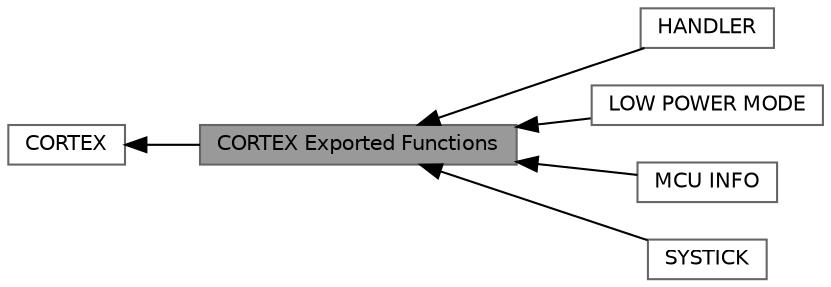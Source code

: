 digraph "CORTEX Exported Functions"
{
 // LATEX_PDF_SIZE
  bgcolor="transparent";
  edge [fontname=Helvetica,fontsize=10,labelfontname=Helvetica,labelfontsize=10];
  node [fontname=Helvetica,fontsize=10,shape=box,height=0.2,width=0.4];
  rankdir=LR;
  Node2 [id="Node000002",label="CORTEX",height=0.2,width=0.4,color="grey40", fillcolor="white", style="filled",URL="$group__CORTEX__LL.html",tooltip=" "];
  Node5 [id="Node000005",label="HANDLER",height=0.2,width=0.4,color="grey40", fillcolor="white", style="filled",URL="$group__CORTEX__LL__EF__HANDLER.html",tooltip=" "];
  Node4 [id="Node000004",label="LOW POWER MODE",height=0.2,width=0.4,color="grey40", fillcolor="white", style="filled",URL="$group__CORTEX__LL__EF__LOW__POWER__MODE.html",tooltip=" "];
  Node6 [id="Node000006",label="MCU INFO",height=0.2,width=0.4,color="grey40", fillcolor="white", style="filled",URL="$group__CORTEX__LL__EF__MCU__INFO.html",tooltip=" "];
  Node3 [id="Node000003",label="SYSTICK",height=0.2,width=0.4,color="grey40", fillcolor="white", style="filled",URL="$group__CORTEX__LL__EF__SYSTICK.html",tooltip=" "];
  Node1 [id="Node000001",label="CORTEX Exported Functions",height=0.2,width=0.4,color="gray40", fillcolor="grey60", style="filled", fontcolor="black",tooltip=" "];
  Node2->Node1 [shape=plaintext, dir="back", style="solid"];
  Node1->Node3 [shape=plaintext, dir="back", style="solid"];
  Node1->Node4 [shape=plaintext, dir="back", style="solid"];
  Node1->Node5 [shape=plaintext, dir="back", style="solid"];
  Node1->Node6 [shape=plaintext, dir="back", style="solid"];
}
